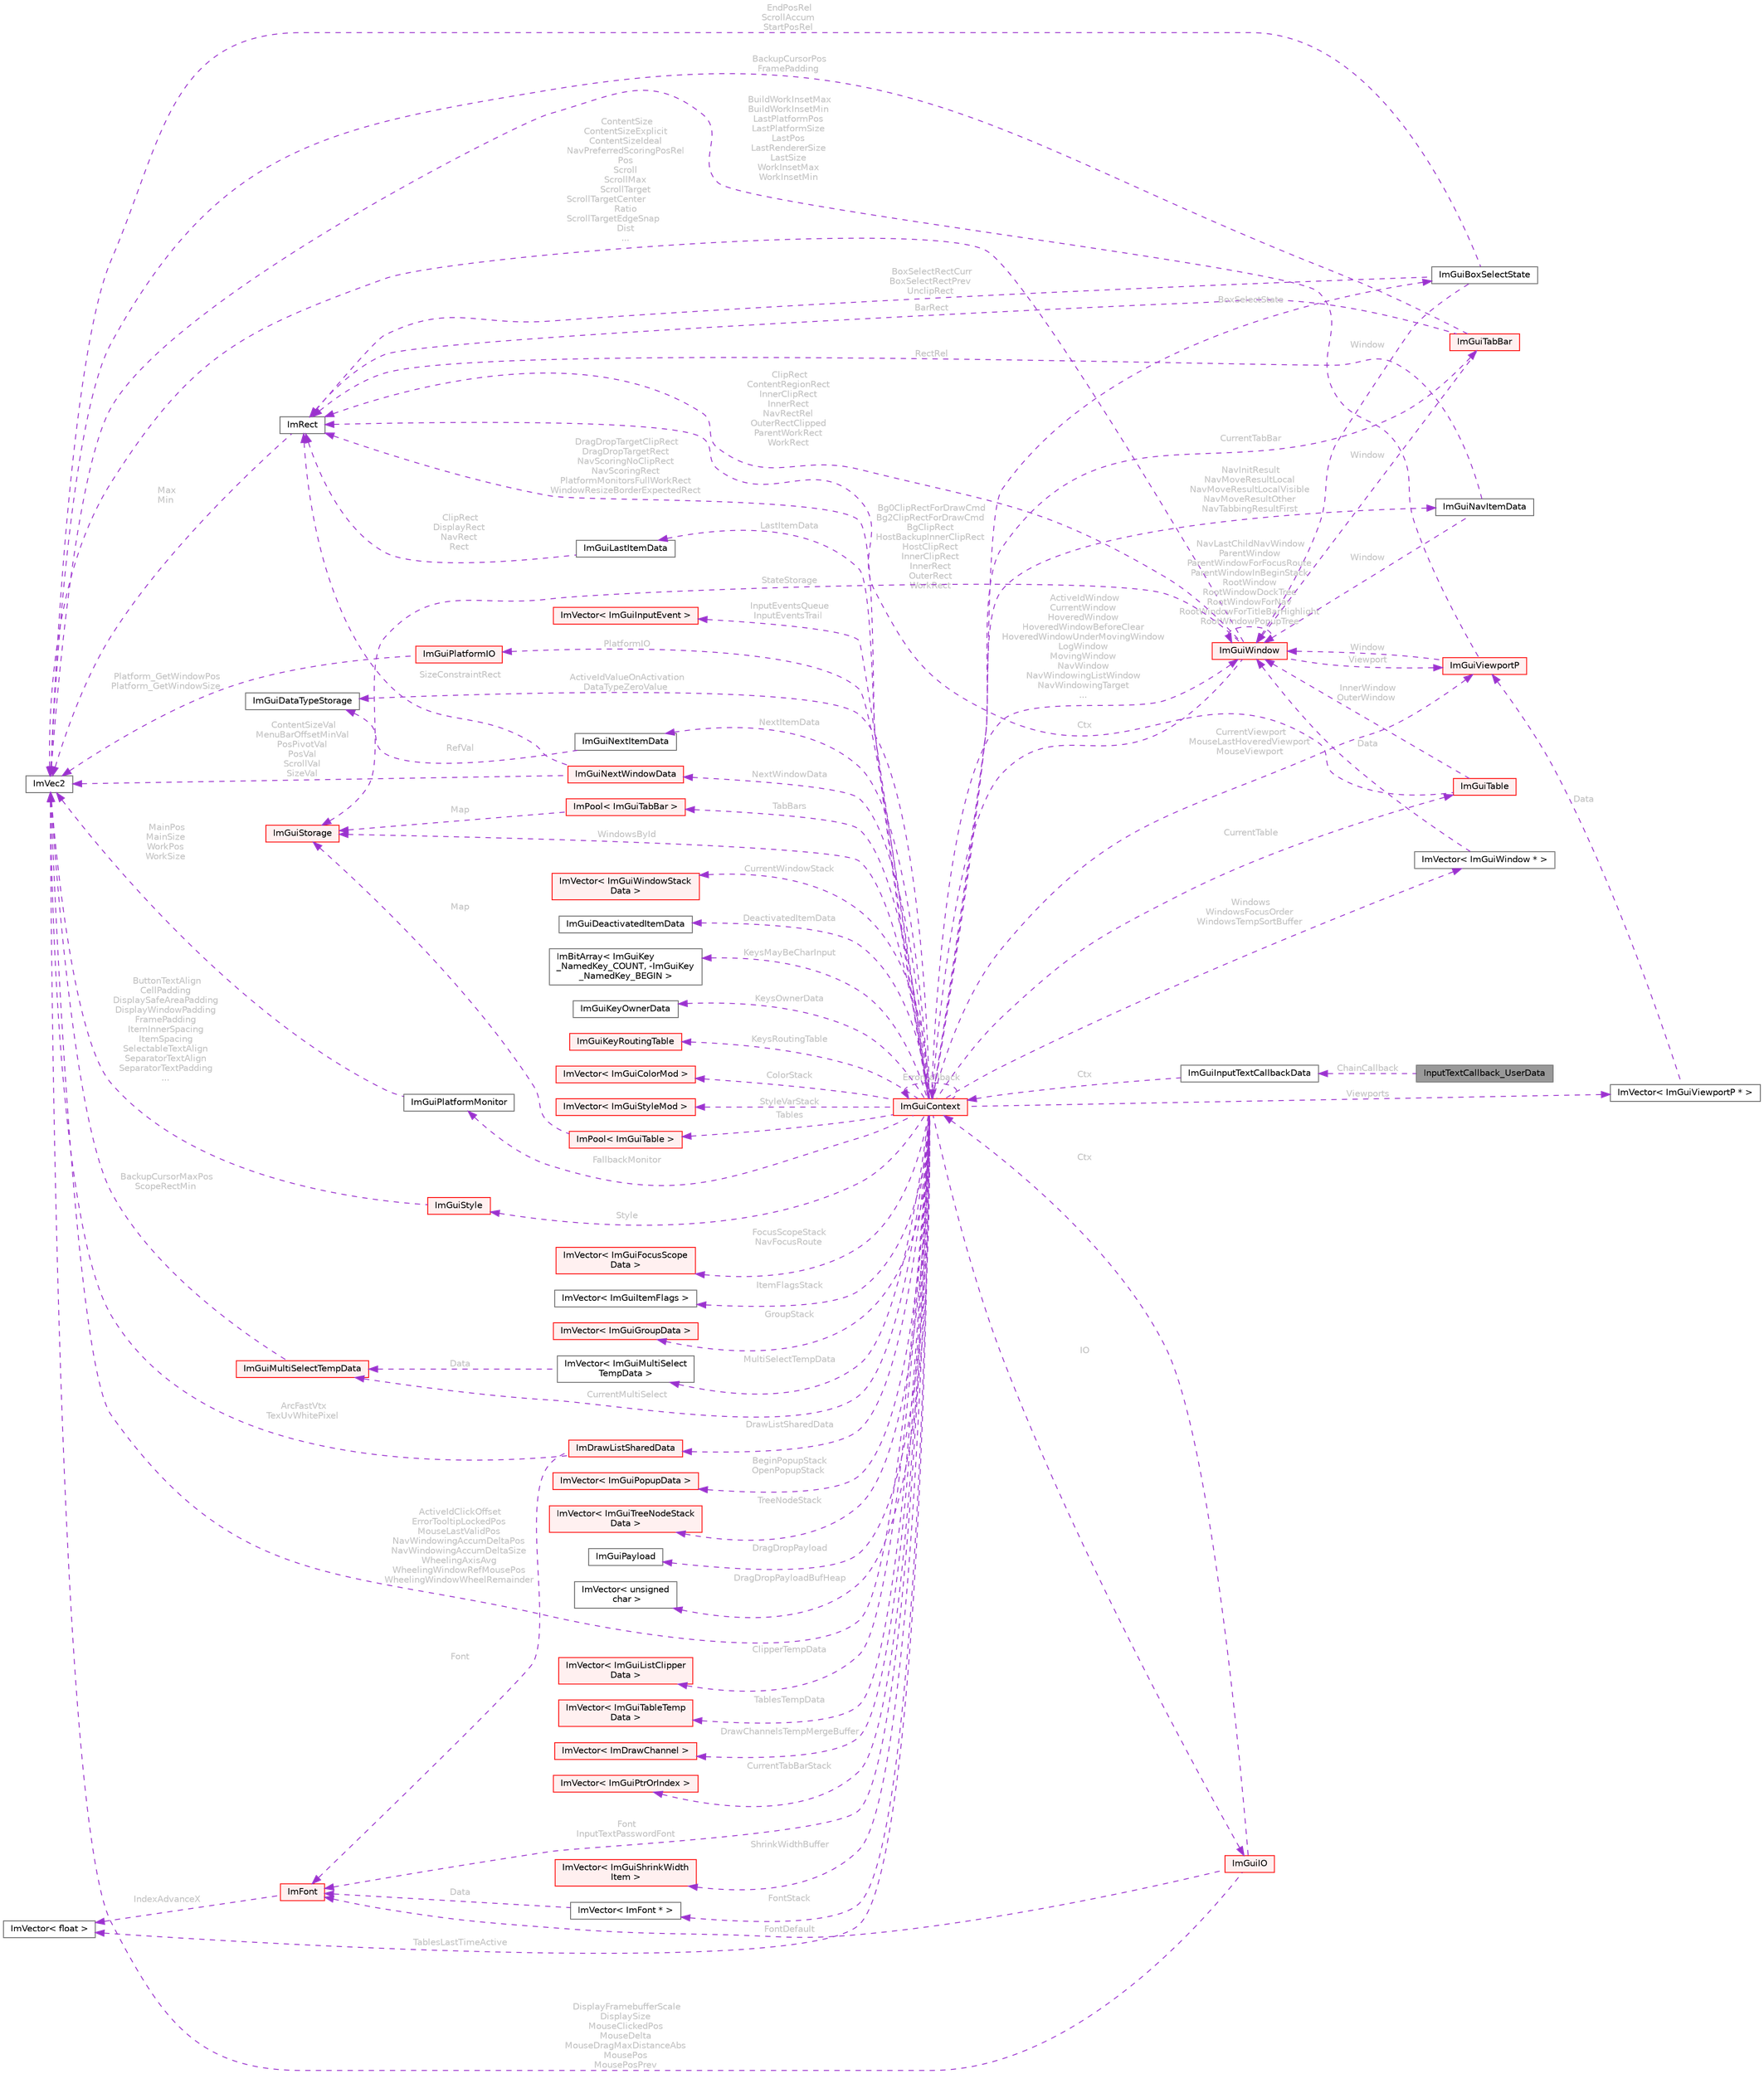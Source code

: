 digraph "InputTextCallback_UserData"
{
 // LATEX_PDF_SIZE
  bgcolor="transparent";
  edge [fontname=Helvetica,fontsize=10,labelfontname=Helvetica,labelfontsize=10];
  node [fontname=Helvetica,fontsize=10,shape=box,height=0.2,width=0.4];
  rankdir="LR";
  Node1 [id="Node000001",label="InputTextCallback_UserData",height=0.2,width=0.4,color="gray40", fillcolor="grey60", style="filled", fontcolor="black",tooltip=" "];
  Node2 -> Node1 [id="edge1_Node000001_Node000002",dir="back",color="darkorchid3",style="dashed",tooltip=" ",label=" ChainCallback",fontcolor="grey" ];
  Node2 [id="Node000002",label="ImGuiInputTextCallbackData",height=0.2,width=0.4,color="gray40", fillcolor="white", style="filled",URL="$struct_im_gui_input_text_callback_data.html",tooltip=" "];
  Node3 -> Node2 [id="edge2_Node000002_Node000003",dir="back",color="darkorchid3",style="dashed",tooltip=" ",label=" Ctx",fontcolor="grey" ];
  Node3 [id="Node000003",label="ImGuiContext",height=0.2,width=0.4,color="red", fillcolor="#FFF0F0", style="filled",URL="$struct_im_gui_context.html",tooltip=" "];
  Node4 -> Node3 [id="edge3_Node000003_Node000004",dir="back",color="darkorchid3",style="dashed",tooltip=" ",label=" IO",fontcolor="grey" ];
  Node4 [id="Node000004",label="ImGuiIO",height=0.2,width=0.4,color="red", fillcolor="#FFF0F0", style="filled",URL="$struct_im_gui_i_o.html",tooltip=" "];
  Node5 -> Node4 [id="edge4_Node000004_Node000005",dir="back",color="darkorchid3",style="dashed",tooltip=" ",label=" DisplayFramebufferScale\nDisplaySize\nMouseClickedPos\nMouseDelta\nMouseDragMaxDistanceAbs\nMousePos\nMousePosPrev",fontcolor="grey" ];
  Node5 [id="Node000005",label="ImVec2",height=0.2,width=0.4,color="gray40", fillcolor="white", style="filled",URL="$struct_im_vec2.html",tooltip=" "];
  Node8 -> Node4 [id="edge5_Node000004_Node000008",dir="back",color="darkorchid3",style="dashed",tooltip=" ",label=" FontDefault",fontcolor="grey" ];
  Node8 [id="Node000008",label="ImFont",height=0.2,width=0.4,color="red", fillcolor="#FFF0F0", style="filled",URL="$struct_im_font.html",tooltip=" "];
  Node9 -> Node8 [id="edge6_Node000008_Node000009",dir="back",color="darkorchid3",style="dashed",tooltip=" ",label=" IndexAdvanceX",fontcolor="grey" ];
  Node9 [id="Node000009",label="ImVector\< float \>",height=0.2,width=0.4,color="gray40", fillcolor="white", style="filled",URL="$struct_im_vector.html",tooltip=" "];
  Node3 -> Node4 [id="edge7_Node000004_Node000003",dir="back",color="darkorchid3",style="dashed",tooltip=" ",label=" Ctx",fontcolor="grey" ];
  Node21 -> Node3 [id="edge8_Node000003_Node000021",dir="back",color="darkorchid3",style="dashed",tooltip=" ",label=" PlatformIO",fontcolor="grey" ];
  Node21 [id="Node000021",label="ImGuiPlatformIO",height=0.2,width=0.4,color="red", fillcolor="#FFF0F0", style="filled",URL="$struct_im_gui_platform_i_o.html",tooltip=" "];
  Node5 -> Node21 [id="edge9_Node000021_Node000005",dir="back",color="darkorchid3",style="dashed",tooltip=" ",label=" Platform_GetWindowPos\nPlatform_GetWindowSize",fontcolor="grey" ];
  Node43 -> Node3 [id="edge10_Node000003_Node000043",dir="back",color="darkorchid3",style="dashed",tooltip=" ",label=" Style",fontcolor="grey" ];
  Node43 [id="Node000043",label="ImGuiStyle",height=0.2,width=0.4,color="red", fillcolor="#FFF0F0", style="filled",URL="$struct_im_gui_style.html",tooltip=" "];
  Node5 -> Node43 [id="edge11_Node000043_Node000005",dir="back",color="darkorchid3",style="dashed",tooltip=" ",label=" ButtonTextAlign\nCellPadding\nDisplaySafeAreaPadding\nDisplayWindowPadding\nFramePadding\nItemInnerSpacing\nItemSpacing\nSelectableTextAlign\nSeparatorTextAlign\nSeparatorTextPadding\n...",fontcolor="grey" ];
  Node8 -> Node3 [id="edge12_Node000003_Node000008",dir="back",color="darkorchid3",style="dashed",tooltip=" ",label=" Font\nInputTextPasswordFont",fontcolor="grey" ];
  Node34 -> Node3 [id="edge13_Node000003_Node000034",dir="back",color="darkorchid3",style="dashed",tooltip=" ",label=" DrawListSharedData",fontcolor="grey" ];
  Node34 [id="Node000034",label="ImDrawListSharedData",height=0.2,width=0.4,color="red", fillcolor="#FFF0F0", style="filled",URL="$struct_im_draw_list_shared_data.html",tooltip=" "];
  Node5 -> Node34 [id="edge14_Node000034_Node000005",dir="back",color="darkorchid3",style="dashed",tooltip=" ",label=" ArcFastVtx\nTexUvWhitePixel",fontcolor="grey" ];
  Node8 -> Node34 [id="edge15_Node000034_Node000008",dir="back",color="darkorchid3",style="dashed",tooltip=" ",label=" Font",fontcolor="grey" ];
  Node44 -> Node3 [id="edge16_Node000003_Node000044",dir="back",color="darkorchid3",style="dashed",tooltip=" ",label=" InputEventsQueue\nInputEventsTrail",fontcolor="grey" ];
  Node44 [id="Node000044",label="ImVector\< ImGuiInputEvent \>",height=0.2,width=0.4,color="red", fillcolor="#FFF0F0", style="filled",URL="$struct_im_vector.html",tooltip=" "];
  Node53 -> Node3 [id="edge17_Node000003_Node000053",dir="back",color="darkorchid3",style="dashed",tooltip=" ",label=" Windows\nWindowsFocusOrder\nWindowsTempSortBuffer",fontcolor="grey" ];
  Node53 [id="Node000053",label="ImVector\< ImGuiWindow * \>",height=0.2,width=0.4,color="gray40", fillcolor="white", style="filled",URL="$struct_im_vector.html",tooltip=" "];
  Node54 -> Node53 [id="edge18_Node000053_Node000054",dir="back",color="darkorchid3",style="dashed",tooltip=" ",label=" Data",fontcolor="grey" ];
  Node54 [id="Node000054",label="ImGuiWindow",height=0.2,width=0.4,color="red", fillcolor="#FFF0F0", style="filled",URL="$struct_im_gui_window.html",tooltip=" "];
  Node3 -> Node54 [id="edge19_Node000054_Node000003",dir="back",color="darkorchid3",style="dashed",tooltip=" ",label=" Ctx",fontcolor="grey" ];
  Node56 -> Node54 [id="edge20_Node000054_Node000056",dir="back",color="darkorchid3",style="dashed",tooltip=" ",label=" Viewport",fontcolor="grey" ];
  Node56 [id="Node000056",label="ImGuiViewportP",height=0.2,width=0.4,color="red", fillcolor="#FFF0F0", style="filled",URL="$struct_im_gui_viewport_p.html",tooltip=" "];
  Node54 -> Node56 [id="edge21_Node000056_Node000054",dir="back",color="darkorchid3",style="dashed",tooltip=" ",label=" Window",fontcolor="grey" ];
  Node5 -> Node56 [id="edge22_Node000056_Node000005",dir="back",color="darkorchid3",style="dashed",tooltip=" ",label=" BuildWorkInsetMax\nBuildWorkInsetMin\nLastPlatformPos\nLastPlatformSize\nLastPos\nLastRendererSize\nLastSize\nWorkInsetMax\nWorkInsetMin",fontcolor="grey" ];
  Node5 -> Node54 [id="edge23_Node000054_Node000005",dir="back",color="darkorchid3",style="dashed",tooltip=" ",label=" ContentSize\nContentSizeExplicit\nContentSizeIdeal\nNavPreferredScoringPosRel\nPos\nScroll\nScrollMax\nScrollTarget\nScrollTargetCenter\lRatio\nScrollTargetEdgeSnap\lDist\n...",fontcolor="grey" ];
  Node66 -> Node54 [id="edge24_Node000054_Node000066",dir="back",color="darkorchid3",style="dashed",tooltip=" ",label=" ClipRect\nContentRegionRect\nInnerClipRect\nInnerRect\nNavRectRel\nOuterRectClipped\nParentWorkRect\nWorkRect",fontcolor="grey" ];
  Node66 [id="Node000066",label="ImRect",height=0.2,width=0.4,color="gray40", fillcolor="white", style="filled",URL="$struct_im_rect.html",tooltip=" "];
  Node5 -> Node66 [id="edge25_Node000066_Node000005",dir="back",color="darkorchid3",style="dashed",tooltip=" ",label=" Max\nMin",fontcolor="grey" ];
  Node62 -> Node54 [id="edge26_Node000054_Node000062",dir="back",color="darkorchid3",style="dashed",tooltip=" ",label=" StateStorage",fontcolor="grey" ];
  Node62 [id="Node000062",label="ImGuiStorage",height=0.2,width=0.4,color="red", fillcolor="#FFF0F0", style="filled",URL="$struct_im_gui_storage.html",tooltip=" "];
  Node54 -> Node54 [id="edge27_Node000054_Node000054",dir="back",color="darkorchid3",style="dashed",tooltip=" ",label=" NavLastChildNavWindow\nParentWindow\nParentWindowForFocusRoute\nParentWindowInBeginStack\nRootWindow\nRootWindowDockTree\nRootWindowForNav\nRootWindowForTitleBarHighlight\nRootWindowPopupTree",fontcolor="grey" ];
  Node78 -> Node3 [id="edge28_Node000003_Node000078",dir="back",color="darkorchid3",style="dashed",tooltip=" ",label=" CurrentWindowStack",fontcolor="grey" ];
  Node78 [id="Node000078",label="ImVector\< ImGuiWindowStack\lData \>",height=0.2,width=0.4,color="red", fillcolor="#FFF0F0", style="filled",URL="$struct_im_vector.html",tooltip=" "];
  Node62 -> Node3 [id="edge29_Node000003_Node000062",dir="back",color="darkorchid3",style="dashed",tooltip=" ",label=" WindowsById",fontcolor="grey" ];
  Node54 -> Node3 [id="edge30_Node000003_Node000054",dir="back",color="darkorchid3",style="dashed",tooltip=" ",label=" ActiveIdWindow\nCurrentWindow\nHoveredWindow\nHoveredWindowBeforeClear\nHoveredWindowUnderMovingWindow\nLogWindow\nMovingWindow\nNavWindow\nNavWindowingListWindow\nNavWindowingTarget\n...",fontcolor="grey" ];
  Node5 -> Node3 [id="edge31_Node000003_Node000005",dir="back",color="darkorchid3",style="dashed",tooltip=" ",label=" ActiveIdClickOffset\nErrorTooltipLockedPos\nMouseLastValidPos\nNavWindowingAccumDeltaPos\nNavWindowingAccumDeltaSize\nWheelingAxisAvg\nWheelingWindowRefMousePos\nWheelingWindowWheelRemainder",fontcolor="grey" ];
  Node82 -> Node3 [id="edge32_Node000003_Node000082",dir="back",color="darkorchid3",style="dashed",tooltip=" ",label=" DeactivatedItemData",fontcolor="grey" ];
  Node82 [id="Node000082",label="ImGuiDeactivatedItemData",height=0.2,width=0.4,color="gray40", fillcolor="white", style="filled",URL="$struct_im_gui_deactivated_item_data.html",tooltip=" "];
  Node83 -> Node3 [id="edge33_Node000003_Node000083",dir="back",color="darkorchid3",style="dashed",tooltip=" ",label=" ActiveIdValueOnActivation\nDataTypeZeroValue",fontcolor="grey" ];
  Node83 [id="Node000083",label="ImGuiDataTypeStorage",height=0.2,width=0.4,color="gray40", fillcolor="white", style="filled",URL="$struct_im_gui_data_type_storage.html",tooltip=" "];
  Node84 -> Node3 [id="edge34_Node000003_Node000084",dir="back",color="darkorchid3",style="dashed",tooltip=" ",label=" KeysMayBeCharInput",fontcolor="grey" ];
  Node84 [id="Node000084",label="ImBitArray\< ImGuiKey\l_NamedKey_COUNT, -ImGuiKey\l_NamedKey_BEGIN \>",height=0.2,width=0.4,color="gray40", fillcolor="white", style="filled",URL="$struct_im_bit_array.html",tooltip=" "];
  Node85 -> Node3 [id="edge35_Node000003_Node000085",dir="back",color="darkorchid3",style="dashed",tooltip=" ",label=" KeysOwnerData",fontcolor="grey" ];
  Node85 [id="Node000085",label="ImGuiKeyOwnerData",height=0.2,width=0.4,color="gray40", fillcolor="white", style="filled",URL="$struct_im_gui_key_owner_data.html",tooltip=" "];
  Node86 -> Node3 [id="edge36_Node000003_Node000086",dir="back",color="darkorchid3",style="dashed",tooltip=" ",label=" KeysRoutingTable",fontcolor="grey" ];
  Node86 [id="Node000086",label="ImGuiKeyRoutingTable",height=0.2,width=0.4,color="red", fillcolor="#FFF0F0", style="filled",URL="$struct_im_gui_key_routing_table.html",tooltip=" "];
  Node89 -> Node3 [id="edge37_Node000003_Node000089",dir="back",color="darkorchid3",style="dashed",tooltip=" ",label=" NextItemData",fontcolor="grey" ];
  Node89 [id="Node000089",label="ImGuiNextItemData",height=0.2,width=0.4,color="gray40", fillcolor="white", style="filled",URL="$struct_im_gui_next_item_data.html",tooltip=" "];
  Node83 -> Node89 [id="edge38_Node000089_Node000083",dir="back",color="darkorchid3",style="dashed",tooltip=" ",label=" RefVal",fontcolor="grey" ];
  Node80 -> Node3 [id="edge39_Node000003_Node000080",dir="back",color="darkorchid3",style="dashed",tooltip=" ",label=" LastItemData",fontcolor="grey" ];
  Node80 [id="Node000080",label="ImGuiLastItemData",height=0.2,width=0.4,color="gray40", fillcolor="white", style="filled",URL="$struct_im_gui_last_item_data.html",tooltip=" "];
  Node66 -> Node80 [id="edge40_Node000080_Node000066",dir="back",color="darkorchid3",style="dashed",tooltip=" ",label=" ClipRect\nDisplayRect\nNavRect\nRect",fontcolor="grey" ];
  Node90 -> Node3 [id="edge41_Node000003_Node000090",dir="back",color="darkorchid3",style="dashed",tooltip=" ",label=" NextWindowData",fontcolor="grey" ];
  Node90 [id="Node000090",label="ImGuiNextWindowData",height=0.2,width=0.4,color="red", fillcolor="#FFF0F0", style="filled",URL="$struct_im_gui_next_window_data.html",tooltip=" "];
  Node5 -> Node90 [id="edge42_Node000090_Node000005",dir="back",color="darkorchid3",style="dashed",tooltip=" ",label=" ContentSizeVal\nMenuBarOffsetMinVal\nPosPivotVal\nPosVal\nScrollVal\nSizeVal",fontcolor="grey" ];
  Node66 -> Node90 [id="edge43_Node000090_Node000066",dir="back",color="darkorchid3",style="dashed",tooltip=" ",label=" SizeConstraintRect",fontcolor="grey" ];
  Node92 -> Node3 [id="edge44_Node000003_Node000092",dir="back",color="darkorchid3",style="dashed",tooltip=" ",label=" ColorStack",fontcolor="grey" ];
  Node92 [id="Node000092",label="ImVector\< ImGuiColorMod \>",height=0.2,width=0.4,color="red", fillcolor="#FFF0F0", style="filled",URL="$struct_im_vector.html",tooltip=" "];
  Node94 -> Node3 [id="edge45_Node000003_Node000094",dir="back",color="darkorchid3",style="dashed",tooltip=" ",label=" StyleVarStack",fontcolor="grey" ];
  Node94 [id="Node000094",label="ImVector\< ImGuiStyleMod \>",height=0.2,width=0.4,color="red", fillcolor="#FFF0F0", style="filled",URL="$struct_im_vector.html",tooltip=" "];
  Node7 -> Node3 [id="edge46_Node000003_Node000007",dir="back",color="darkorchid3",style="dashed",tooltip=" ",label=" FontStack",fontcolor="grey" ];
  Node7 [id="Node000007",label="ImVector\< ImFont * \>",height=0.2,width=0.4,color="gray40", fillcolor="white", style="filled",URL="$struct_im_vector.html",tooltip=" "];
  Node8 -> Node7 [id="edge47_Node000007_Node000008",dir="back",color="darkorchid3",style="dashed",tooltip=" ",label=" Data",fontcolor="grey" ];
  Node96 -> Node3 [id="edge48_Node000003_Node000096",dir="back",color="darkorchid3",style="dashed",tooltip=" ",label=" FocusScopeStack\nNavFocusRoute",fontcolor="grey" ];
  Node96 [id="Node000096",label="ImVector\< ImGuiFocusScope\lData \>",height=0.2,width=0.4,color="red", fillcolor="#FFF0F0", style="filled",URL="$struct_im_vector.html",tooltip=" "];
  Node98 -> Node3 [id="edge49_Node000003_Node000098",dir="back",color="darkorchid3",style="dashed",tooltip=" ",label=" ItemFlagsStack",fontcolor="grey" ];
  Node98 [id="Node000098",label="ImVector\< ImGuiItemFlags \>",height=0.2,width=0.4,color="gray40", fillcolor="white", style="filled",URL="$struct_im_vector.html",tooltip=" "];
  Node99 -> Node3 [id="edge50_Node000003_Node000099",dir="back",color="darkorchid3",style="dashed",tooltip=" ",label=" GroupStack",fontcolor="grey" ];
  Node99 [id="Node000099",label="ImVector\< ImGuiGroupData \>",height=0.2,width=0.4,color="red", fillcolor="#FFF0F0", style="filled",URL="$struct_im_vector.html",tooltip=" "];
  Node101 -> Node3 [id="edge51_Node000003_Node000101",dir="back",color="darkorchid3",style="dashed",tooltip=" ",label=" BeginPopupStack\nOpenPopupStack",fontcolor="grey" ];
  Node101 [id="Node000101",label="ImVector\< ImGuiPopupData \>",height=0.2,width=0.4,color="red", fillcolor="#FFF0F0", style="filled",URL="$struct_im_vector.html",tooltip=" "];
  Node103 -> Node3 [id="edge52_Node000003_Node000103",dir="back",color="darkorchid3",style="dashed",tooltip=" ",label=" TreeNodeStack",fontcolor="grey" ];
  Node103 [id="Node000103",label="ImVector\< ImGuiTreeNodeStack\lData \>",height=0.2,width=0.4,color="red", fillcolor="#FFF0F0", style="filled",URL="$struct_im_vector.html",tooltip=" "];
  Node105 -> Node3 [id="edge53_Node000003_Node000105",dir="back",color="darkorchid3",style="dashed",tooltip=" ",label=" Viewports",fontcolor="grey" ];
  Node105 [id="Node000105",label="ImVector\< ImGuiViewportP * \>",height=0.2,width=0.4,color="gray40", fillcolor="white", style="filled",URL="$struct_im_vector.html",tooltip=" "];
  Node56 -> Node105 [id="edge54_Node000105_Node000056",dir="back",color="darkorchid3",style="dashed",tooltip=" ",label=" Data",fontcolor="grey" ];
  Node56 -> Node3 [id="edge55_Node000003_Node000056",dir="back",color="darkorchid3",style="dashed",tooltip=" ",label=" CurrentViewport\nMouseLastHoveredViewport\nMouseViewport",fontcolor="grey" ];
  Node23 -> Node3 [id="edge56_Node000003_Node000023",dir="back",color="darkorchid3",style="dashed",tooltip=" ",label=" FallbackMonitor",fontcolor="grey" ];
  Node23 [id="Node000023",label="ImGuiPlatformMonitor",height=0.2,width=0.4,color="gray40", fillcolor="white", style="filled",URL="$struct_im_gui_platform_monitor.html",tooltip=" "];
  Node5 -> Node23 [id="edge57_Node000023_Node000005",dir="back",color="darkorchid3",style="dashed",tooltip=" ",label=" MainPos\nMainSize\nWorkPos\nWorkSize",fontcolor="grey" ];
  Node66 -> Node3 [id="edge58_Node000003_Node000066",dir="back",color="darkorchid3",style="dashed",tooltip=" ",label=" DragDropTargetClipRect\nDragDropTargetRect\nNavScoringNoClipRect\nNavScoringRect\nPlatformMonitorsFullWorkRect\nWindowResizeBorderExpectedRect",fontcolor="grey" ];
  Node106 -> Node3 [id="edge59_Node000003_Node000106",dir="back",color="darkorchid3",style="dashed",tooltip=" ",label=" NavInitResult\nNavMoveResultLocal\nNavMoveResultLocalVisible\nNavMoveResultOther\nNavTabbingResultFirst",fontcolor="grey" ];
  Node106 [id="Node000106",label="ImGuiNavItemData",height=0.2,width=0.4,color="gray40", fillcolor="white", style="filled",URL="$struct_im_gui_nav_item_data.html",tooltip=" "];
  Node54 -> Node106 [id="edge60_Node000106_Node000054",dir="back",color="darkorchid3",style="dashed",tooltip=" ",label=" Window",fontcolor="grey" ];
  Node66 -> Node106 [id="edge61_Node000106_Node000066",dir="back",color="darkorchid3",style="dashed",tooltip=" ",label=" RectRel",fontcolor="grey" ];
  Node107 -> Node3 [id="edge62_Node000003_Node000107",dir="back",color="darkorchid3",style="dashed",tooltip=" ",label=" DragDropPayload",fontcolor="grey" ];
  Node107 [id="Node000107",label="ImGuiPayload",height=0.2,width=0.4,color="gray40", fillcolor="white", style="filled",URL="$struct_im_gui_payload.html",tooltip=" "];
  Node108 -> Node3 [id="edge63_Node000003_Node000108",dir="back",color="darkorchid3",style="dashed",tooltip=" ",label=" DragDropPayloadBufHeap",fontcolor="grey" ];
  Node108 [id="Node000108",label="ImVector\< unsigned\l char \>",height=0.2,width=0.4,color="gray40", fillcolor="white", style="filled",URL="$struct_im_vector.html",tooltip=" "];
  Node109 -> Node3 [id="edge64_Node000003_Node000109",dir="back",color="darkorchid3",style="dashed",tooltip=" ",label=" ClipperTempData",fontcolor="grey" ];
  Node109 [id="Node000109",label="ImVector\< ImGuiListClipper\lData \>",height=0.2,width=0.4,color="red", fillcolor="#FFF0F0", style="filled",URL="$struct_im_vector.html",tooltip=" "];
  Node114 -> Node3 [id="edge65_Node000003_Node000114",dir="back",color="darkorchid3",style="dashed",tooltip=" ",label=" CurrentTable",fontcolor="grey" ];
  Node114 [id="Node000114",label="ImGuiTable",height=0.2,width=0.4,color="red", fillcolor="#FFF0F0", style="filled",URL="$struct_im_gui_table.html",tooltip=" "];
  Node66 -> Node114 [id="edge66_Node000114_Node000066",dir="back",color="darkorchid3",style="dashed",tooltip=" ",label=" Bg0ClipRectForDrawCmd\nBg2ClipRectForDrawCmd\nBgClipRect\nHostBackupInnerClipRect\nHostClipRect\nInnerClipRect\nInnerRect\nOuterRect\nWorkRect",fontcolor="grey" ];
  Node54 -> Node114 [id="edge67_Node000114_Node000054",dir="back",color="darkorchid3",style="dashed",tooltip=" ",label=" InnerWindow\nOuterWindow",fontcolor="grey" ];
  Node128 -> Node3 [id="edge68_Node000003_Node000128",dir="back",color="darkorchid3",style="dashed",tooltip=" ",label=" TablesTempData",fontcolor="grey" ];
  Node128 [id="Node000128",label="ImVector\< ImGuiTableTemp\lData \>",height=0.2,width=0.4,color="red", fillcolor="#FFF0F0", style="filled",URL="$struct_im_vector.html",tooltip=" "];
  Node129 -> Node3 [id="edge69_Node000003_Node000129",dir="back",color="darkorchid3",style="dashed",tooltip=" ",label=" Tables",fontcolor="grey" ];
  Node129 [id="Node000129",label="ImPool\< ImGuiTable \>",height=0.2,width=0.4,color="red", fillcolor="#FFF0F0", style="filled",URL="$struct_im_pool.html",tooltip=" "];
  Node62 -> Node129 [id="edge70_Node000129_Node000062",dir="back",color="darkorchid3",style="dashed",tooltip=" ",label=" Map",fontcolor="grey" ];
  Node9 -> Node3 [id="edge71_Node000003_Node000009",dir="back",color="darkorchid3",style="dashed",tooltip=" ",label=" TablesLastTimeActive",fontcolor="grey" ];
  Node38 -> Node3 [id="edge72_Node000003_Node000038",dir="back",color="darkorchid3",style="dashed",tooltip=" ",label=" DrawChannelsTempMergeBuffer",fontcolor="grey" ];
  Node38 [id="Node000038",label="ImVector\< ImDrawChannel \>",height=0.2,width=0.4,color="red", fillcolor="#FFF0F0", style="filled",URL="$struct_im_vector.html",tooltip=" "];
  Node73 -> Node3 [id="edge73_Node000003_Node000073",dir="back",color="darkorchid3",style="dashed",tooltip=" ",label=" CurrentTabBar",fontcolor="grey" ];
  Node73 [id="Node000073",label="ImGuiTabBar",height=0.2,width=0.4,color="red", fillcolor="#FFF0F0", style="filled",URL="$struct_im_gui_tab_bar.html",tooltip=" "];
  Node54 -> Node73 [id="edge74_Node000073_Node000054",dir="back",color="darkorchid3",style="dashed",tooltip=" ",label=" Window",fontcolor="grey" ];
  Node66 -> Node73 [id="edge75_Node000073_Node000066",dir="back",color="darkorchid3",style="dashed",tooltip=" ",label=" BarRect",fontcolor="grey" ];
  Node5 -> Node73 [id="edge76_Node000073_Node000005",dir="back",color="darkorchid3",style="dashed",tooltip=" ",label=" BackupCursorPos\nFramePadding",fontcolor="grey" ];
  Node131 -> Node3 [id="edge77_Node000003_Node000131",dir="back",color="darkorchid3",style="dashed",tooltip=" ",label=" TabBars",fontcolor="grey" ];
  Node131 [id="Node000131",label="ImPool\< ImGuiTabBar \>",height=0.2,width=0.4,color="red", fillcolor="#FFF0F0", style="filled",URL="$struct_im_pool.html",tooltip=" "];
  Node62 -> Node131 [id="edge78_Node000131_Node000062",dir="back",color="darkorchid3",style="dashed",tooltip=" ",label=" Map",fontcolor="grey" ];
  Node133 -> Node3 [id="edge79_Node000003_Node000133",dir="back",color="darkorchid3",style="dashed",tooltip=" ",label=" CurrentTabBarStack",fontcolor="grey" ];
  Node133 [id="Node000133",label="ImVector\< ImGuiPtrOrIndex \>",height=0.2,width=0.4,color="red", fillcolor="#FFF0F0", style="filled",URL="$struct_im_vector.html",tooltip=" "];
  Node135 -> Node3 [id="edge80_Node000003_Node000135",dir="back",color="darkorchid3",style="dashed",tooltip=" ",label=" ShrinkWidthBuffer",fontcolor="grey" ];
  Node135 [id="Node000135",label="ImVector\< ImGuiShrinkWidth\lItem \>",height=0.2,width=0.4,color="red", fillcolor="#FFF0F0", style="filled",URL="$struct_im_vector.html",tooltip=" "];
  Node137 -> Node3 [id="edge81_Node000003_Node000137",dir="back",color="darkorchid3",style="dashed",tooltip=" ",label=" BoxSelectState",fontcolor="grey" ];
  Node137 [id="Node000137",label="ImGuiBoxSelectState",height=0.2,width=0.4,color="gray40", fillcolor="white", style="filled",URL="$struct_im_gui_box_select_state.html",tooltip=" "];
  Node5 -> Node137 [id="edge82_Node000137_Node000005",dir="back",color="darkorchid3",style="dashed",tooltip=" ",label=" EndPosRel\nScrollAccum\nStartPosRel",fontcolor="grey" ];
  Node54 -> Node137 [id="edge83_Node000137_Node000054",dir="back",color="darkorchid3",style="dashed",tooltip=" ",label=" Window",fontcolor="grey" ];
  Node66 -> Node137 [id="edge84_Node000137_Node000066",dir="back",color="darkorchid3",style="dashed",tooltip=" ",label=" BoxSelectRectCurr\nBoxSelectRectPrev\nUnclipRect",fontcolor="grey" ];
  Node138 -> Node3 [id="edge85_Node000003_Node000138",dir="back",color="darkorchid3",style="dashed",tooltip=" ",label=" CurrentMultiSelect",fontcolor="grey" ];
  Node138 [id="Node000138",label="ImGuiMultiSelectTempData",height=0.2,width=0.4,color="red", fillcolor="#FFF0F0", style="filled",URL="$struct_im_gui_multi_select_temp_data.html",tooltip=" "];
  Node5 -> Node138 [id="edge86_Node000138_Node000005",dir="back",color="darkorchid3",style="dashed",tooltip=" ",label=" BackupCursorMaxPos\nScopeRectMin",fontcolor="grey" ];
  Node143 -> Node3 [id="edge87_Node000003_Node000143",dir="back",color="darkorchid3",style="dashed",tooltip=" ",label=" MultiSelectTempData",fontcolor="grey" ];
  Node143 [id="Node000143",label="ImVector\< ImGuiMultiSelect\lTempData \>",height=0.2,width=0.4,color="gray40", fillcolor="white", style="filled",URL="$struct_im_vector.html",tooltip=" "];
  Node138 -> Node143 [id="edge88_Node000143_Node000138",dir="back",color="darkorchid3",style="dashed",tooltip=" ",label=" Data",fontcolor="grey" ];
  Node3 -> Node3 [id="edge89_Node000003_Node000003",dir="back",color="darkorchid3",style="dashed",tooltip=" ",label=" ErrorCallback",fontcolor="grey" ];
}
